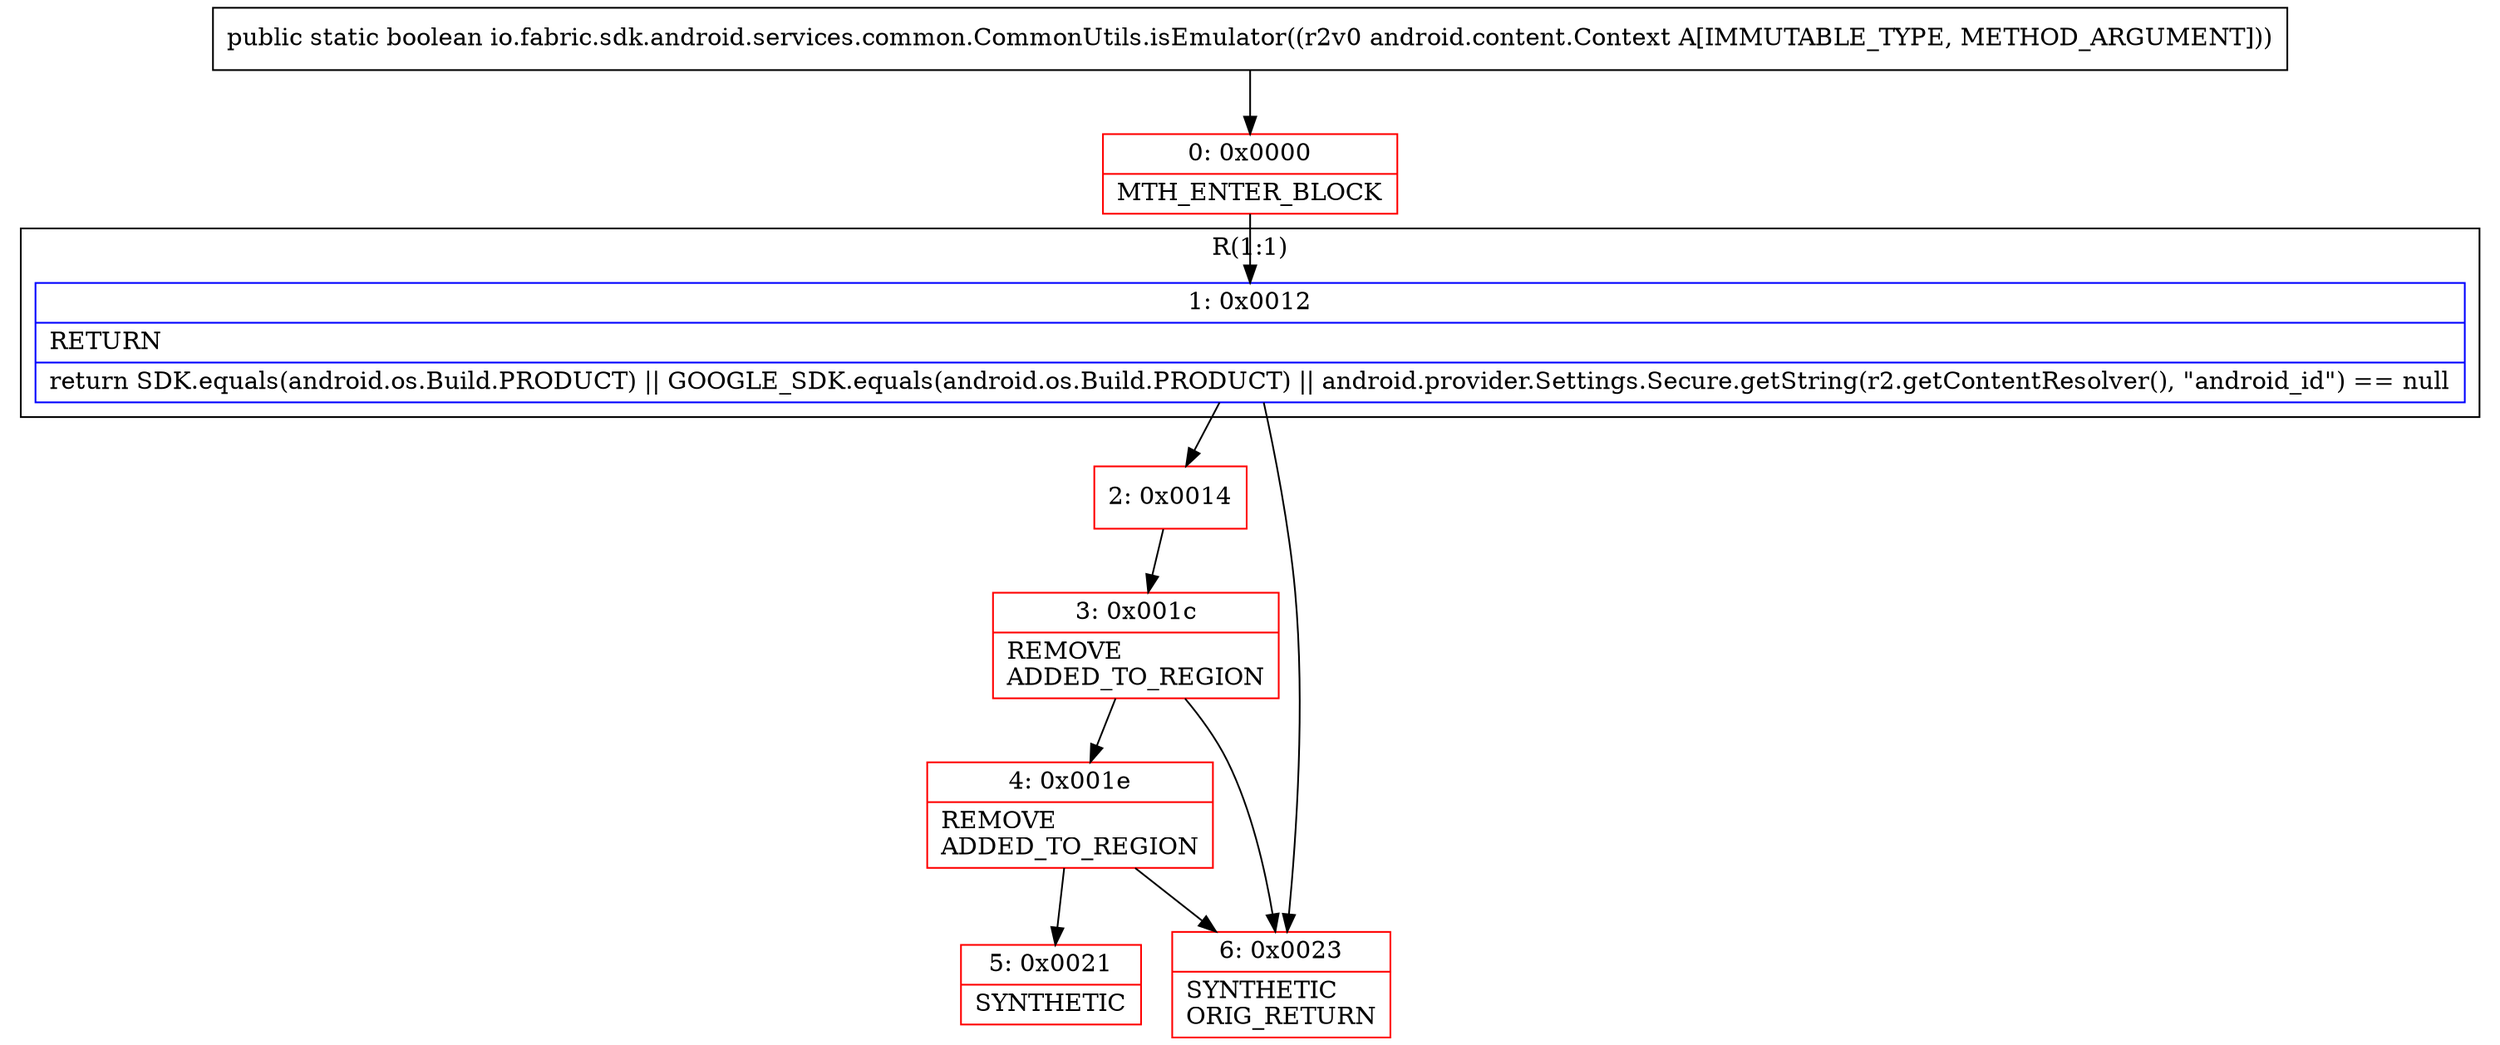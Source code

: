 digraph "CFG forio.fabric.sdk.android.services.common.CommonUtils.isEmulator(Landroid\/content\/Context;)Z" {
subgraph cluster_Region_689018939 {
label = "R(1:1)";
node [shape=record,color=blue];
Node_1 [shape=record,label="{1\:\ 0x0012|RETURN\l|return SDK.equals(android.os.Build.PRODUCT) \|\| GOOGLE_SDK.equals(android.os.Build.PRODUCT) \|\| android.provider.Settings.Secure.getString(r2.getContentResolver(), \"android_id\") == null\l}"];
}
Node_0 [shape=record,color=red,label="{0\:\ 0x0000|MTH_ENTER_BLOCK\l}"];
Node_2 [shape=record,color=red,label="{2\:\ 0x0014}"];
Node_3 [shape=record,color=red,label="{3\:\ 0x001c|REMOVE\lADDED_TO_REGION\l}"];
Node_4 [shape=record,color=red,label="{4\:\ 0x001e|REMOVE\lADDED_TO_REGION\l}"];
Node_5 [shape=record,color=red,label="{5\:\ 0x0021|SYNTHETIC\l}"];
Node_6 [shape=record,color=red,label="{6\:\ 0x0023|SYNTHETIC\lORIG_RETURN\l}"];
MethodNode[shape=record,label="{public static boolean io.fabric.sdk.android.services.common.CommonUtils.isEmulator((r2v0 android.content.Context A[IMMUTABLE_TYPE, METHOD_ARGUMENT])) }"];
MethodNode -> Node_0;
Node_1 -> Node_2;
Node_1 -> Node_6;
Node_0 -> Node_1;
Node_2 -> Node_3;
Node_3 -> Node_4;
Node_3 -> Node_6;
Node_4 -> Node_5;
Node_4 -> Node_6;
}

